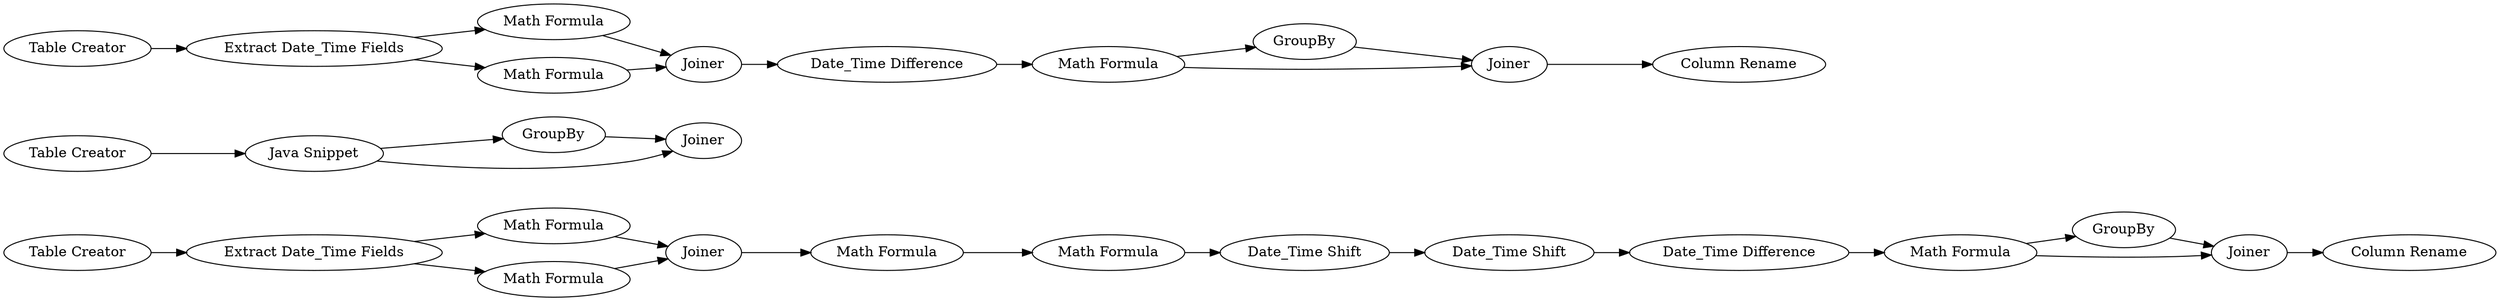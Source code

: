 digraph {
	1 [label="Table Creator"]
	2 [label="Extract Date_Time Fields"]
	3 [label="Math Formula"]
	4 [label="Math Formula"]
	5 [label=Joiner]
	6 [label="Math Formula"]
	7 [label="Math Formula"]
	8 [label="Date_Time Shift"]
	9 [label="Date_Time Shift"]
	10 [label="Date_Time Difference"]
	11 [label="Math Formula"]
	12 [label=GroupBy]
	13 [label=Joiner]
	14 [label="Column Rename"]
	15 [label="Table Creator"]
	16 [label="Java Snippet"]
	17 [label=GroupBy]
	18 [label=Joiner]
	19 [label=Joiner]
	20 [label="Math Formula"]
	21 [label="Table Creator"]
	22 [label="Extract Date_Time Fields"]
	23 [label="Math Formula"]
	24 [label="Column Rename"]
	25 [label="Date_Time Difference"]
	26 [label=GroupBy]
	27 [label="Math Formula"]
	28 [label=Joiner]
	1 -> 2
	2 -> 3
	2 -> 4
	3 -> 5
	4 -> 5
	5 -> 6
	6 -> 7
	7 -> 8
	8 -> 9
	9 -> 10
	10 -> 11
	11 -> 12
	11 -> 13
	12 -> 13
	13 -> 14
	15 -> 16
	16 -> 17
	16 -> 18
	17 -> 18
	19 -> 25
	20 -> 19
	21 -> 22
	22 -> 20
	22 -> 23
	23 -> 19
	25 -> 27
	26 -> 28
	27 -> 28
	27 -> 26
	28 -> 24
	rankdir=LR
}
